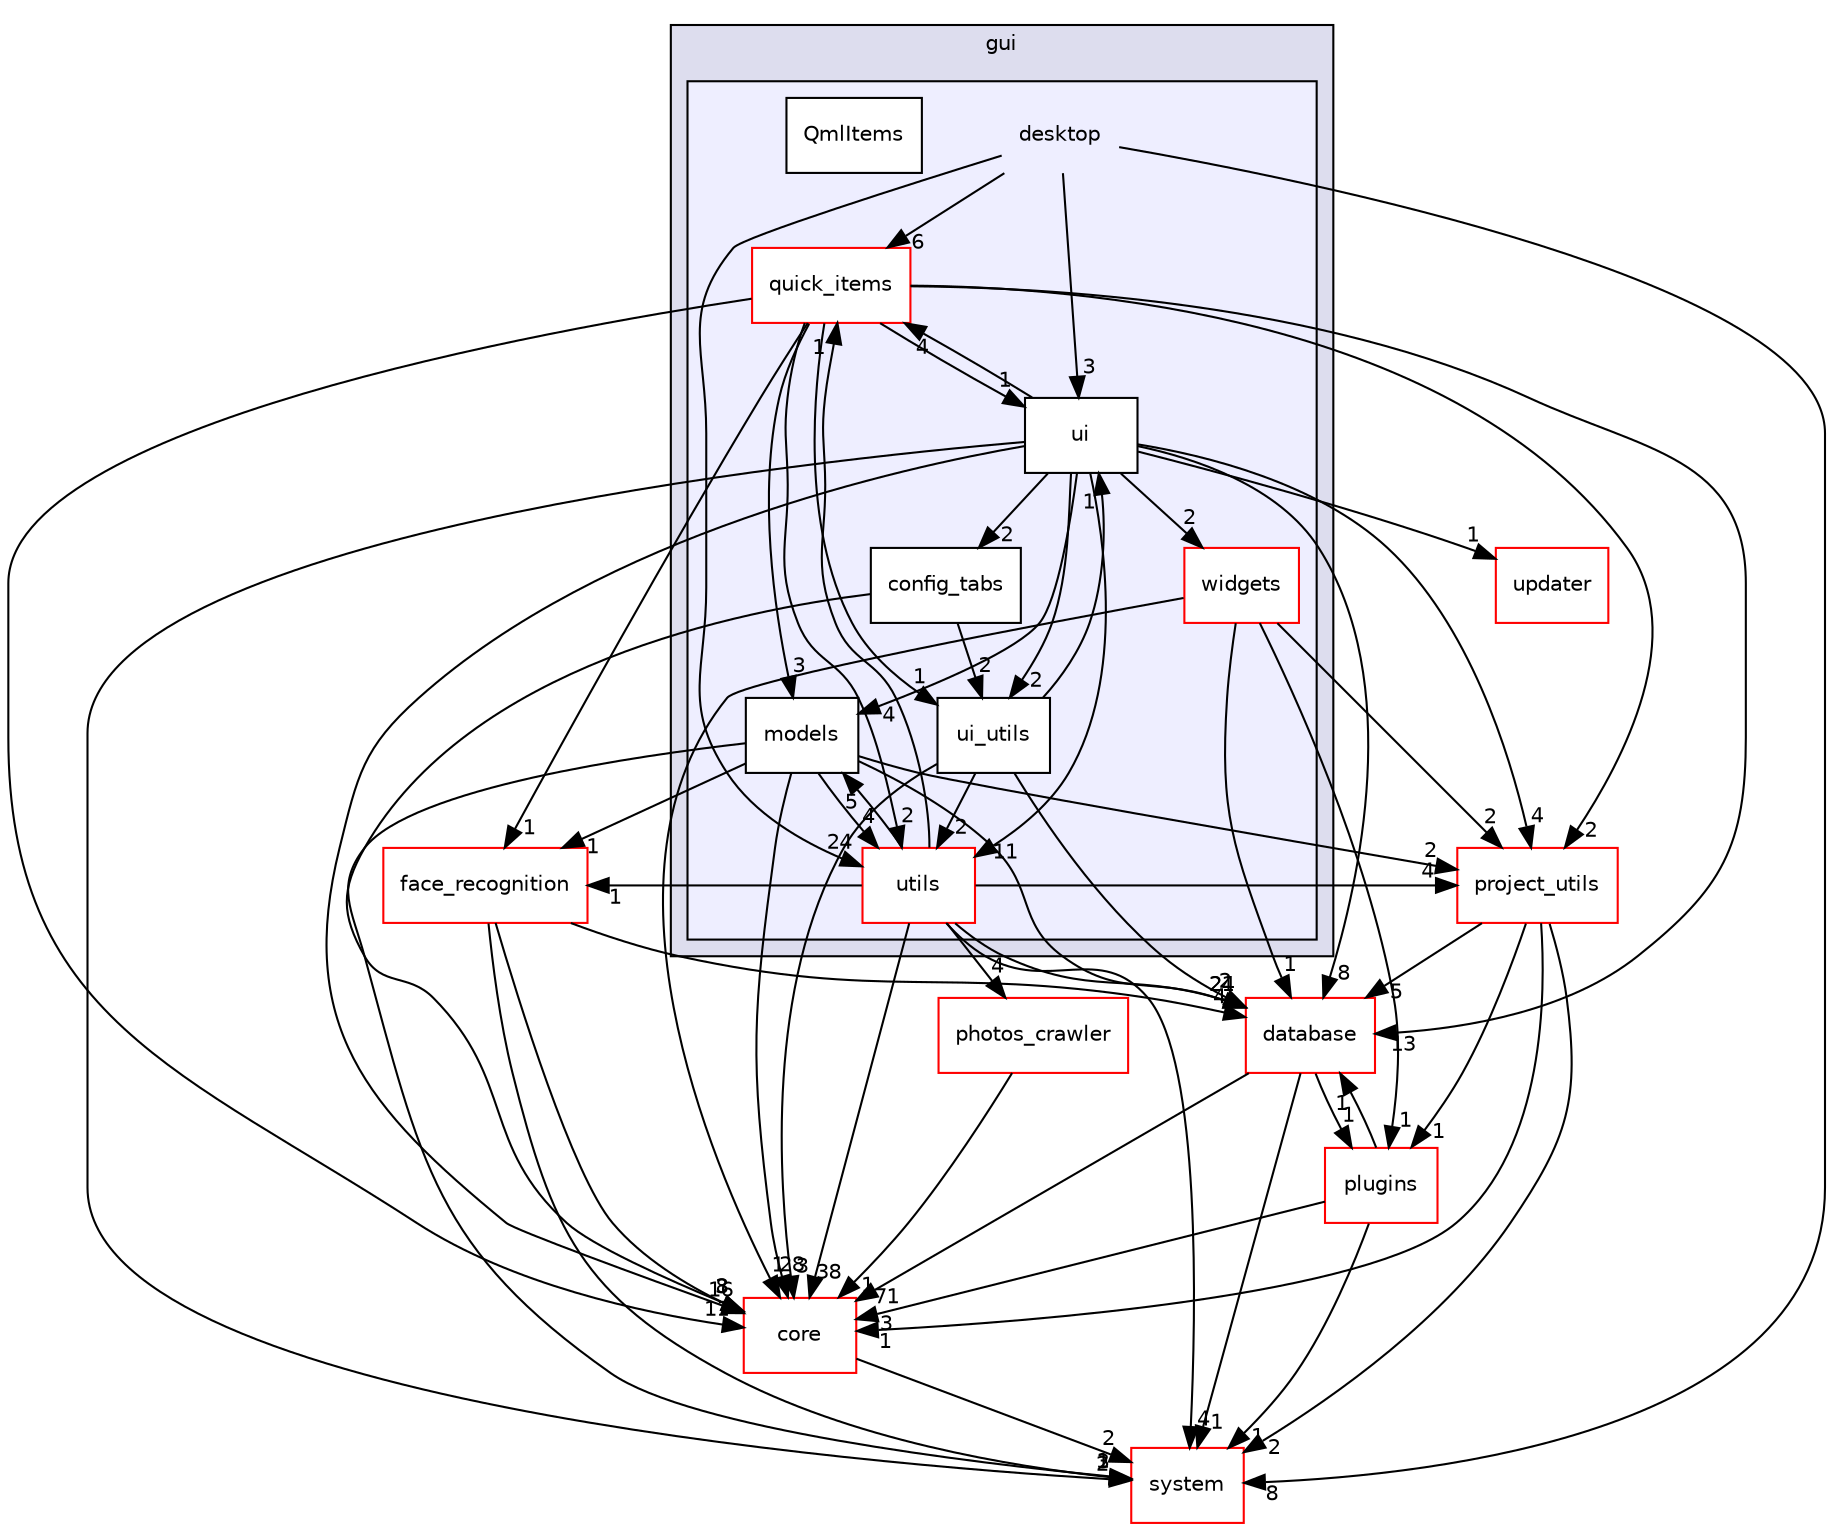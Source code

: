 digraph "src/gui/desktop" {
  compound=true
  node [ fontsize="10", fontname="Helvetica"];
  edge [ labelfontsize="10", labelfontname="Helvetica"];
  subgraph clusterdir_99d0482cf009f9d97a0877749b817f19 {
    graph [ bgcolor="#ddddee", pencolor="black", label="gui" fontname="Helvetica", fontsize="10", URL="dir_99d0482cf009f9d97a0877749b817f19.html"]
  subgraph clusterdir_c090f567964b7b78a4e63a3af92480e4 {
    graph [ bgcolor="#eeeeff", pencolor="black", label="" URL="dir_c090f567964b7b78a4e63a3af92480e4.html"];
    dir_c090f567964b7b78a4e63a3af92480e4 [shape=plaintext label="desktop"];
  dir_7d467393d560233103ebcba321685010 [shape=box label="config_tabs" fillcolor="white" style="filled" URL="dir_7d467393d560233103ebcba321685010.html"];
  dir_eedf6bf7af32f88c96a361dd896f2edf [shape=box label="models" fillcolor="white" style="filled" URL="dir_eedf6bf7af32f88c96a361dd896f2edf.html"];
  dir_8023883e76ea7dad3b88cda0a56c3b95 [shape=box label="QmlItems" fillcolor="white" style="filled" URL="dir_8023883e76ea7dad3b88cda0a56c3b95.html"];
  dir_9f2afc37bbee63264d7dee120a37359d [shape=box label="quick_items" fillcolor="white" style="filled" color="red" URL="dir_9f2afc37bbee63264d7dee120a37359d.html"];
  dir_fcaf3ae3d2d1d53571279bba4994cbf5 [shape=box label="ui" fillcolor="white" style="filled" URL="dir_fcaf3ae3d2d1d53571279bba4994cbf5.html"];
  dir_1c19ca1a4f7a7d4cea5c037903b88df8 [shape=box label="ui_utils" fillcolor="white" style="filled" URL="dir_1c19ca1a4f7a7d4cea5c037903b88df8.html"];
  dir_1b7a27b8217f5e65b22462c5d7f44b93 [shape=box label="utils" fillcolor="white" style="filled" color="red" URL="dir_1b7a27b8217f5e65b22462c5d7f44b93.html"];
  dir_8dc0b02c5540719e4ed4ca2c28a1216f [shape=box label="widgets" fillcolor="white" style="filled" color="red" URL="dir_8dc0b02c5540719e4ed4ca2c28a1216f.html"];
  }
  }
  dir_aebb8dcc11953d78e620bbef0b9e2183 [shape=box label="core" fillcolor="white" style="filled" color="red" URL="dir_aebb8dcc11953d78e620bbef0b9e2183.html"];
  dir_d501334aeb1b78ad67cd3c72c37b1e87 [shape=box label="system" fillcolor="white" style="filled" color="red" URL="dir_d501334aeb1b78ad67cd3c72c37b1e87.html"];
  dir_803ee67260c130b45d29089798491ab2 [shape=box label="database" fillcolor="white" style="filled" color="red" URL="dir_803ee67260c130b45d29089798491ab2.html"];
  dir_54e6d718270be77f4d294dce82c1c152 [shape=box label="project_utils" fillcolor="white" style="filled" color="red" URL="dir_54e6d718270be77f4d294dce82c1c152.html"];
  dir_3b56e0b998da7a2f208daeb459f27765 [shape=box label="face_recognition" fillcolor="white" style="filled" color="red" URL="dir_3b56e0b998da7a2f208daeb459f27765.html"];
  dir_7020b8b7abcceffa3f9f7a2d24718f16 [shape=box label="plugins" fillcolor="white" style="filled" color="red" URL="dir_7020b8b7abcceffa3f9f7a2d24718f16.html"];
  dir_f356faf232716eaaa298279b6f90416b [shape=box label="updater" fillcolor="white" style="filled" color="red" URL="dir_f356faf232716eaaa298279b6f90416b.html"];
  dir_cd4256b70439b2dfe0a5064303101a2f [shape=box label="photos_crawler" fillcolor="white" style="filled" color="red" URL="dir_cd4256b70439b2dfe0a5064303101a2f.html"];
  dir_7020b8b7abcceffa3f9f7a2d24718f16->dir_803ee67260c130b45d29089798491ab2 [headlabel="1", labeldistance=1.5 headhref="dir_000045_000010.html"];
  dir_7020b8b7abcceffa3f9f7a2d24718f16->dir_aebb8dcc11953d78e620bbef0b9e2183 [headlabel="3", labeldistance=1.5 headhref="dir_000045_000001.html"];
  dir_7020b8b7abcceffa3f9f7a2d24718f16->dir_d501334aeb1b78ad67cd3c72c37b1e87 [headlabel="1", labeldistance=1.5 headhref="dir_000045_000049.html"];
  dir_1c19ca1a4f7a7d4cea5c037903b88df8->dir_1b7a27b8217f5e65b22462c5d7f44b93 [headlabel="2", labeldistance=1.5 headhref="dir_000030_000031.html"];
  dir_1c19ca1a4f7a7d4cea5c037903b88df8->dir_803ee67260c130b45d29089798491ab2 [headlabel="2", labeldistance=1.5 headhref="dir_000030_000010.html"];
  dir_1c19ca1a4f7a7d4cea5c037903b88df8->dir_aebb8dcc11953d78e620bbef0b9e2183 [headlabel="3", labeldistance=1.5 headhref="dir_000030_000001.html"];
  dir_1c19ca1a4f7a7d4cea5c037903b88df8->dir_fcaf3ae3d2d1d53571279bba4994cbf5 [headlabel="1", labeldistance=1.5 headhref="dir_000030_000029.html"];
  dir_3b56e0b998da7a2f208daeb459f27765->dir_803ee67260c130b45d29089798491ab2 [headlabel="4", labeldistance=1.5 headhref="dir_000004_000010.html"];
  dir_3b56e0b998da7a2f208daeb459f27765->dir_aebb8dcc11953d78e620bbef0b9e2183 [headlabel="8", labeldistance=1.5 headhref="dir_000004_000001.html"];
  dir_3b56e0b998da7a2f208daeb459f27765->dir_d501334aeb1b78ad67cd3c72c37b1e87 [headlabel="3", labeldistance=1.5 headhref="dir_000004_000049.html"];
  dir_7d467393d560233103ebcba321685010->dir_1c19ca1a4f7a7d4cea5c037903b88df8 [headlabel="2", labeldistance=1.5 headhref="dir_000024_000030.html"];
  dir_7d467393d560233103ebcba321685010->dir_aebb8dcc11953d78e620bbef0b9e2183 [headlabel="3", labeldistance=1.5 headhref="dir_000024_000001.html"];
  dir_1b7a27b8217f5e65b22462c5d7f44b93->dir_3b56e0b998da7a2f208daeb459f27765 [headlabel="1", labeldistance=1.5 headhref="dir_000031_000004.html"];
  dir_1b7a27b8217f5e65b22462c5d7f44b93->dir_54e6d718270be77f4d294dce82c1c152 [headlabel="4", labeldistance=1.5 headhref="dir_000031_000047.html"];
  dir_1b7a27b8217f5e65b22462c5d7f44b93->dir_803ee67260c130b45d29089798491ab2 [headlabel="21", labeldistance=1.5 headhref="dir_000031_000010.html"];
  dir_1b7a27b8217f5e65b22462c5d7f44b93->dir_9f2afc37bbee63264d7dee120a37359d [headlabel="1", labeldistance=1.5 headhref="dir_000031_000026.html"];
  dir_1b7a27b8217f5e65b22462c5d7f44b93->dir_aebb8dcc11953d78e620bbef0b9e2183 [headlabel="38", labeldistance=1.5 headhref="dir_000031_000001.html"];
  dir_1b7a27b8217f5e65b22462c5d7f44b93->dir_cd4256b70439b2dfe0a5064303101a2f [headlabel="4", labeldistance=1.5 headhref="dir_000031_000040.html"];
  dir_1b7a27b8217f5e65b22462c5d7f44b93->dir_d501334aeb1b78ad67cd3c72c37b1e87 [headlabel="4", labeldistance=1.5 headhref="dir_000031_000049.html"];
  dir_1b7a27b8217f5e65b22462c5d7f44b93->dir_eedf6bf7af32f88c96a361dd896f2edf [headlabel="5", labeldistance=1.5 headhref="dir_000031_000025.html"];
  dir_fcaf3ae3d2d1d53571279bba4994cbf5->dir_1b7a27b8217f5e65b22462c5d7f44b93 [headlabel="11", labeldistance=1.5 headhref="dir_000029_000031.html"];
  dir_fcaf3ae3d2d1d53571279bba4994cbf5->dir_1c19ca1a4f7a7d4cea5c037903b88df8 [headlabel="2", labeldistance=1.5 headhref="dir_000029_000030.html"];
  dir_fcaf3ae3d2d1d53571279bba4994cbf5->dir_54e6d718270be77f4d294dce82c1c152 [headlabel="4", labeldistance=1.5 headhref="dir_000029_000047.html"];
  dir_fcaf3ae3d2d1d53571279bba4994cbf5->dir_7d467393d560233103ebcba321685010 [headlabel="2", labeldistance=1.5 headhref="dir_000029_000024.html"];
  dir_fcaf3ae3d2d1d53571279bba4994cbf5->dir_803ee67260c130b45d29089798491ab2 [headlabel="8", labeldistance=1.5 headhref="dir_000029_000010.html"];
  dir_fcaf3ae3d2d1d53571279bba4994cbf5->dir_8dc0b02c5540719e4ed4ca2c28a1216f [headlabel="2", labeldistance=1.5 headhref="dir_000029_000033.html"];
  dir_fcaf3ae3d2d1d53571279bba4994cbf5->dir_9f2afc37bbee63264d7dee120a37359d [headlabel="4", labeldistance=1.5 headhref="dir_000029_000026.html"];
  dir_fcaf3ae3d2d1d53571279bba4994cbf5->dir_aebb8dcc11953d78e620bbef0b9e2183 [headlabel="16", labeldistance=1.5 headhref="dir_000029_000001.html"];
  dir_fcaf3ae3d2d1d53571279bba4994cbf5->dir_d501334aeb1b78ad67cd3c72c37b1e87 [headlabel="2", labeldistance=1.5 headhref="dir_000029_000049.html"];
  dir_fcaf3ae3d2d1d53571279bba4994cbf5->dir_eedf6bf7af32f88c96a361dd896f2edf [headlabel="4", labeldistance=1.5 headhref="dir_000029_000025.html"];
  dir_fcaf3ae3d2d1d53571279bba4994cbf5->dir_f356faf232716eaaa298279b6f90416b [headlabel="1", labeldistance=1.5 headhref="dir_000029_000052.html"];
  dir_cd4256b70439b2dfe0a5064303101a2f->dir_aebb8dcc11953d78e620bbef0b9e2183 [headlabel="1", labeldistance=1.5 headhref="dir_000040_000001.html"];
  dir_c090f567964b7b78a4e63a3af92480e4->dir_1b7a27b8217f5e65b22462c5d7f44b93 [headlabel="24", labeldistance=1.5 headhref="dir_000007_000031.html"];
  dir_c090f567964b7b78a4e63a3af92480e4->dir_9f2afc37bbee63264d7dee120a37359d [headlabel="6", labeldistance=1.5 headhref="dir_000007_000026.html"];
  dir_c090f567964b7b78a4e63a3af92480e4->dir_d501334aeb1b78ad67cd3c72c37b1e87 [headlabel="8", labeldistance=1.5 headhref="dir_000007_000049.html"];
  dir_c090f567964b7b78a4e63a3af92480e4->dir_fcaf3ae3d2d1d53571279bba4994cbf5 [headlabel="3", labeldistance=1.5 headhref="dir_000007_000029.html"];
  dir_8dc0b02c5540719e4ed4ca2c28a1216f->dir_54e6d718270be77f4d294dce82c1c152 [headlabel="2", labeldistance=1.5 headhref="dir_000033_000047.html"];
  dir_8dc0b02c5540719e4ed4ca2c28a1216f->dir_7020b8b7abcceffa3f9f7a2d24718f16 [headlabel="1", labeldistance=1.5 headhref="dir_000033_000045.html"];
  dir_8dc0b02c5540719e4ed4ca2c28a1216f->dir_803ee67260c130b45d29089798491ab2 [headlabel="1", labeldistance=1.5 headhref="dir_000033_000010.html"];
  dir_8dc0b02c5540719e4ed4ca2c28a1216f->dir_aebb8dcc11953d78e620bbef0b9e2183 [headlabel="1", labeldistance=1.5 headhref="dir_000033_000001.html"];
  dir_54e6d718270be77f4d294dce82c1c152->dir_7020b8b7abcceffa3f9f7a2d24718f16 [headlabel="1", labeldistance=1.5 headhref="dir_000047_000045.html"];
  dir_54e6d718270be77f4d294dce82c1c152->dir_803ee67260c130b45d29089798491ab2 [headlabel="5", labeldistance=1.5 headhref="dir_000047_000010.html"];
  dir_54e6d718270be77f4d294dce82c1c152->dir_aebb8dcc11953d78e620bbef0b9e2183 [headlabel="1", labeldistance=1.5 headhref="dir_000047_000001.html"];
  dir_54e6d718270be77f4d294dce82c1c152->dir_d501334aeb1b78ad67cd3c72c37b1e87 [headlabel="2", labeldistance=1.5 headhref="dir_000047_000049.html"];
  dir_aebb8dcc11953d78e620bbef0b9e2183->dir_d501334aeb1b78ad67cd3c72c37b1e87 [headlabel="2", labeldistance=1.5 headhref="dir_000001_000049.html"];
  dir_eedf6bf7af32f88c96a361dd896f2edf->dir_1b7a27b8217f5e65b22462c5d7f44b93 [headlabel="4", labeldistance=1.5 headhref="dir_000025_000031.html"];
  dir_eedf6bf7af32f88c96a361dd896f2edf->dir_3b56e0b998da7a2f208daeb459f27765 [headlabel="1", labeldistance=1.5 headhref="dir_000025_000004.html"];
  dir_eedf6bf7af32f88c96a361dd896f2edf->dir_54e6d718270be77f4d294dce82c1c152 [headlabel="2", labeldistance=1.5 headhref="dir_000025_000047.html"];
  dir_eedf6bf7af32f88c96a361dd896f2edf->dir_803ee67260c130b45d29089798491ab2 [headlabel="24", labeldistance=1.5 headhref="dir_000025_000010.html"];
  dir_eedf6bf7af32f88c96a361dd896f2edf->dir_aebb8dcc11953d78e620bbef0b9e2183 [headlabel="28", labeldistance=1.5 headhref="dir_000025_000001.html"];
  dir_eedf6bf7af32f88c96a361dd896f2edf->dir_d501334aeb1b78ad67cd3c72c37b1e87 [headlabel="1", labeldistance=1.5 headhref="dir_000025_000049.html"];
  dir_803ee67260c130b45d29089798491ab2->dir_aebb8dcc11953d78e620bbef0b9e2183 [headlabel="71", labeldistance=1.5 headhref="dir_000010_000001.html"];
  dir_803ee67260c130b45d29089798491ab2->dir_7020b8b7abcceffa3f9f7a2d24718f16 [headlabel="1", labeldistance=1.5 headhref="dir_000010_000045.html"];
  dir_803ee67260c130b45d29089798491ab2->dir_d501334aeb1b78ad67cd3c72c37b1e87 [headlabel="1", labeldistance=1.5 headhref="dir_000010_000049.html"];
  dir_9f2afc37bbee63264d7dee120a37359d->dir_1b7a27b8217f5e65b22462c5d7f44b93 [headlabel="2", labeldistance=1.5 headhref="dir_000026_000031.html"];
  dir_9f2afc37bbee63264d7dee120a37359d->dir_1c19ca1a4f7a7d4cea5c037903b88df8 [headlabel="1", labeldistance=1.5 headhref="dir_000026_000030.html"];
  dir_9f2afc37bbee63264d7dee120a37359d->dir_3b56e0b998da7a2f208daeb459f27765 [headlabel="1", labeldistance=1.5 headhref="dir_000026_000004.html"];
  dir_9f2afc37bbee63264d7dee120a37359d->dir_54e6d718270be77f4d294dce82c1c152 [headlabel="2", labeldistance=1.5 headhref="dir_000026_000047.html"];
  dir_9f2afc37bbee63264d7dee120a37359d->dir_803ee67260c130b45d29089798491ab2 [headlabel="13", labeldistance=1.5 headhref="dir_000026_000010.html"];
  dir_9f2afc37bbee63264d7dee120a37359d->dir_aebb8dcc11953d78e620bbef0b9e2183 [headlabel="11", labeldistance=1.5 headhref="dir_000026_000001.html"];
  dir_9f2afc37bbee63264d7dee120a37359d->dir_eedf6bf7af32f88c96a361dd896f2edf [headlabel="3", labeldistance=1.5 headhref="dir_000026_000025.html"];
  dir_9f2afc37bbee63264d7dee120a37359d->dir_fcaf3ae3d2d1d53571279bba4994cbf5 [headlabel="1", labeldistance=1.5 headhref="dir_000026_000029.html"];
}
